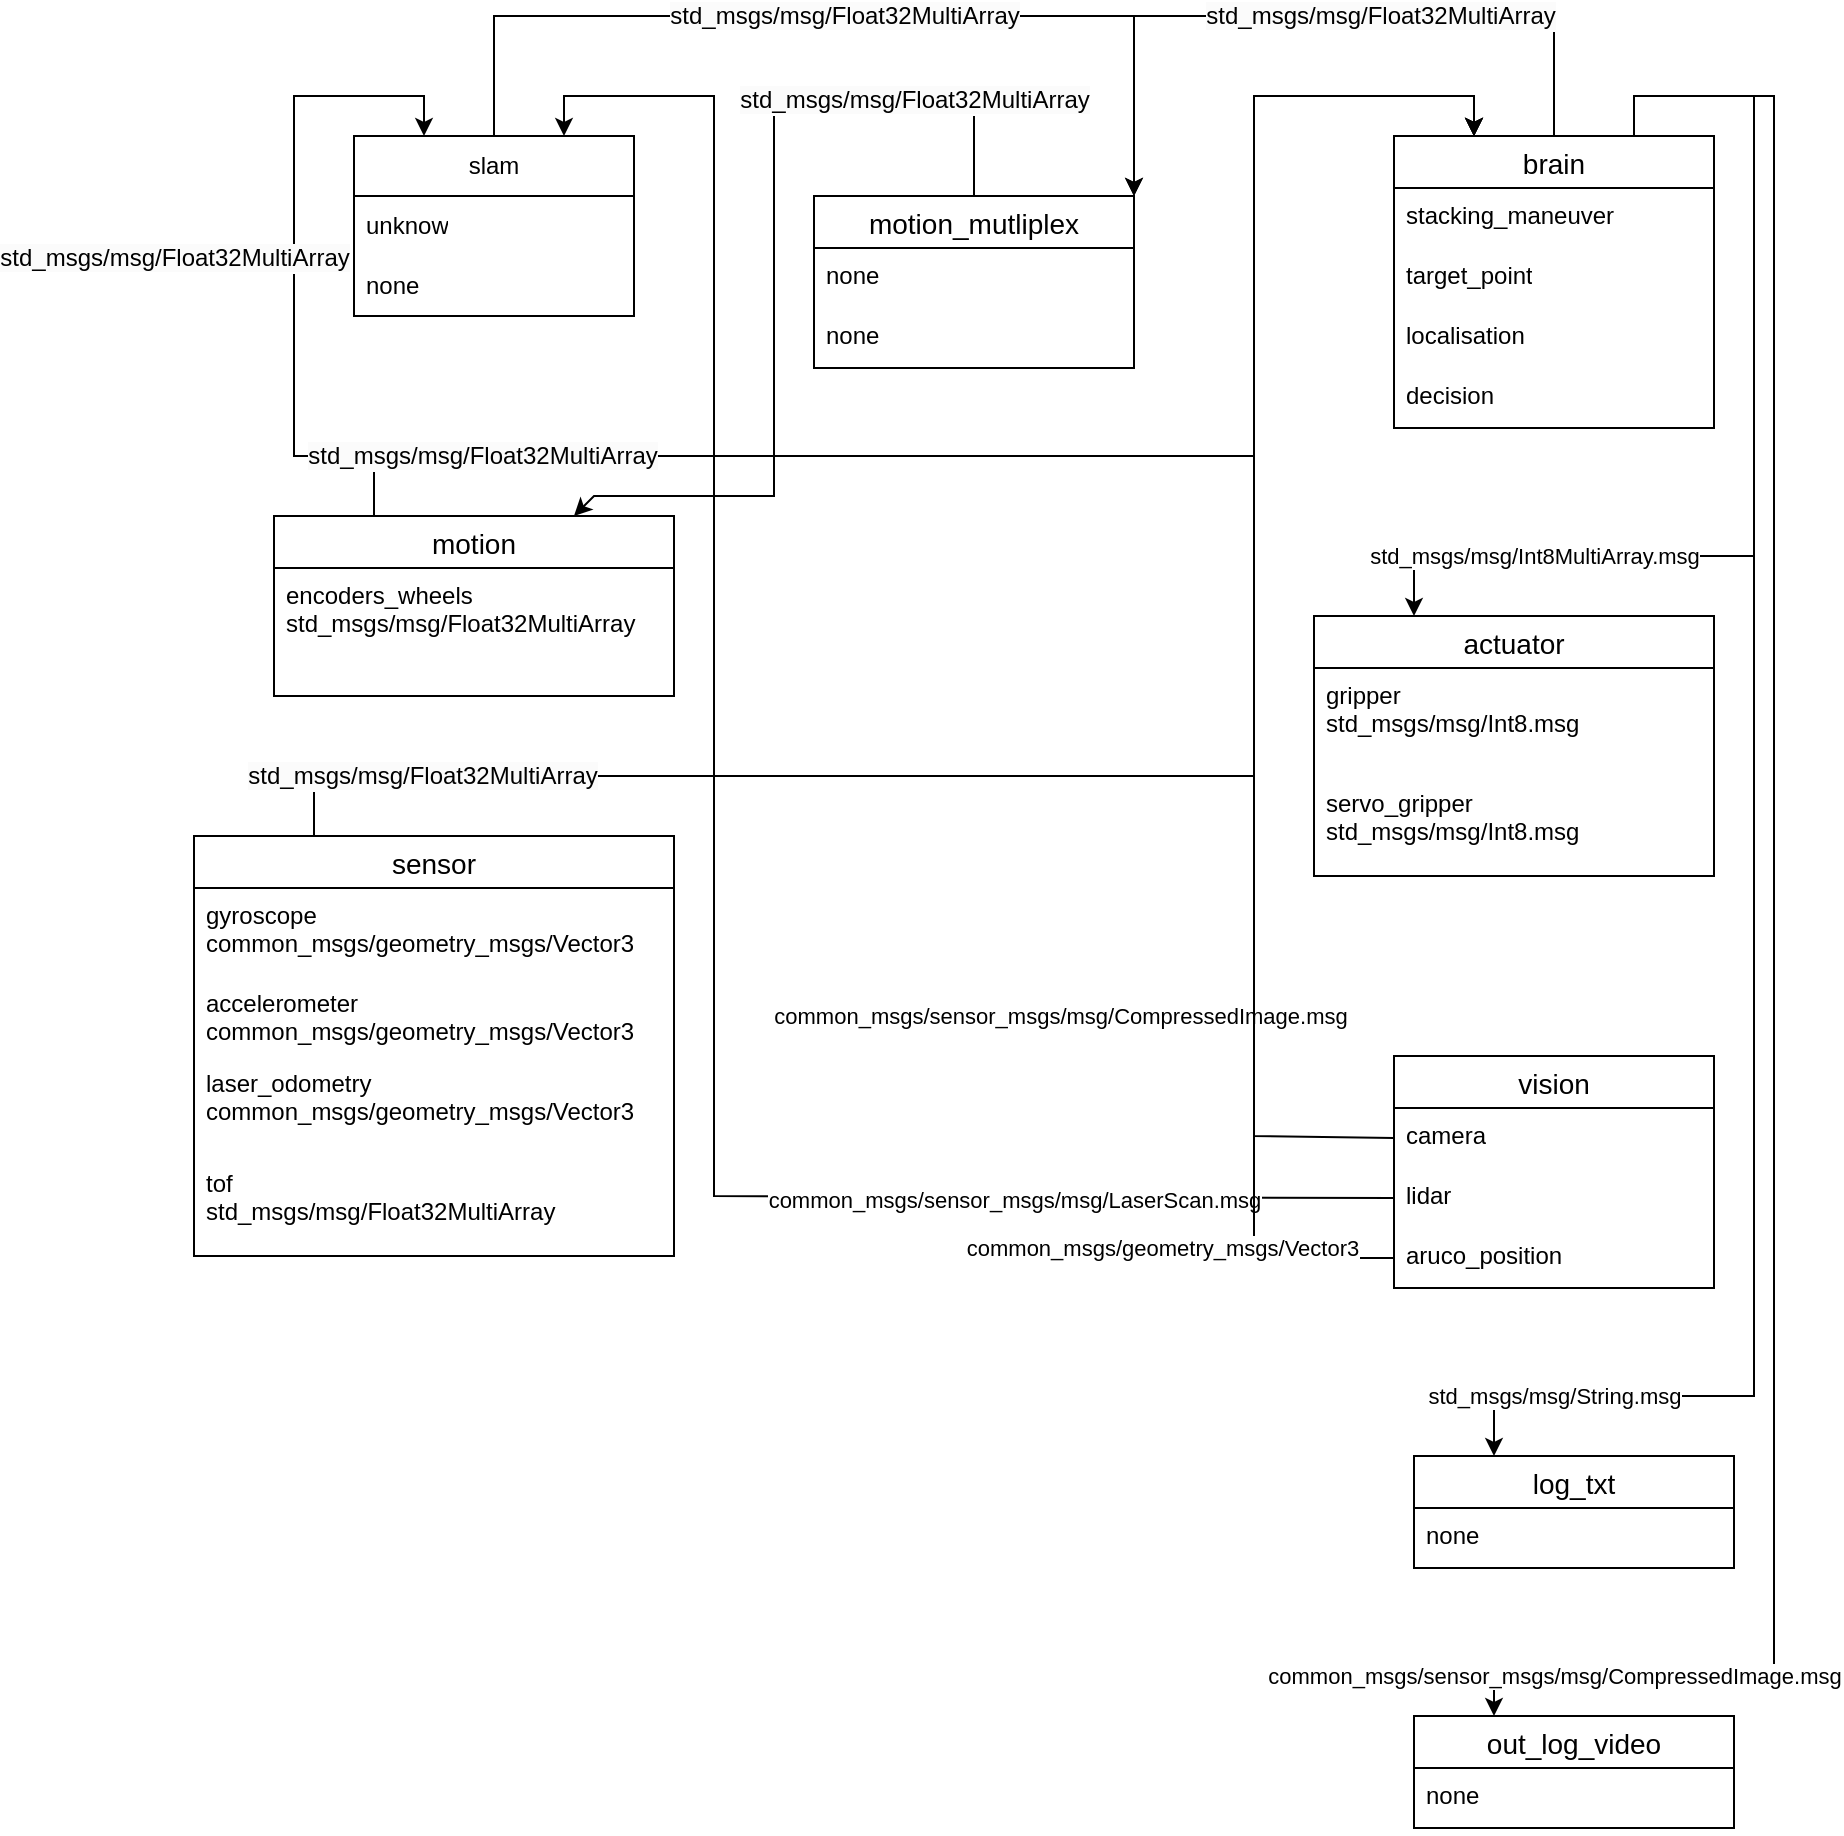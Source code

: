<mxfile version="25.0.1">
  <diagram name="Page-1" id="0Wn39K2W7D7hkB4LfAyV">
    <mxGraphModel dx="1941" dy="1746" grid="1" gridSize="10" guides="1" tooltips="1" connect="1" arrows="1" fold="1" page="1" pageScale="1" pageWidth="827" pageHeight="1169" math="0" shadow="0">
      <root>
        <mxCell id="0" />
        <mxCell id="1" parent="0" />
        <mxCell id="BjPIitblOoQbs2joknER-1" value="actuator" style="swimlane;fontStyle=0;childLayout=stackLayout;horizontal=1;startSize=26;horizontalStack=0;resizeParent=1;resizeParentMax=0;resizeLast=0;collapsible=1;marginBottom=0;align=center;fontSize=14;" parent="1" vertex="1">
          <mxGeometry x="540" y="300" width="200" height="130" as="geometry" />
        </mxCell>
        <mxCell id="BjPIitblOoQbs2joknER-2" value="gripper&lt;br&gt;&lt;div&gt;std_msgs/msg&lt;span style=&quot;background-color: initial;&quot;&gt;/Int8.msg&lt;/span&gt;&lt;/div&gt;&lt;div&gt;&lt;br&gt;&lt;/div&gt;" style="text;strokeColor=none;fillColor=none;spacingLeft=4;spacingRight=4;overflow=hidden;rotatable=0;points=[[0,0.5],[1,0.5]];portConstraint=eastwest;fontSize=12;whiteSpace=wrap;html=1;" parent="BjPIitblOoQbs2joknER-1" vertex="1">
          <mxGeometry y="26" width="200" height="54" as="geometry" />
        </mxCell>
        <mxCell id="BjPIitblOoQbs2joknER-4" value="servo_gripper&lt;br&gt;std_msgs/msg&lt;span style=&quot;background-color: initial;&quot;&gt;/Int8.msg&lt;/span&gt;" style="text;strokeColor=none;fillColor=none;spacingLeft=4;spacingRight=4;overflow=hidden;rotatable=0;points=[[0,0.5],[1,0.5]];portConstraint=eastwest;fontSize=12;whiteSpace=wrap;html=1;" parent="BjPIitblOoQbs2joknER-1" vertex="1">
          <mxGeometry y="80" width="200" height="50" as="geometry" />
        </mxCell>
        <mxCell id="BjPIitblOoQbs2joknER-5" value="vision" style="swimlane;fontStyle=0;childLayout=stackLayout;horizontal=1;startSize=26;horizontalStack=0;resizeParent=1;resizeParentMax=0;resizeLast=0;collapsible=1;marginBottom=0;align=center;fontSize=14;" parent="1" vertex="1">
          <mxGeometry x="580" y="520" width="160" height="116" as="geometry" />
        </mxCell>
        <mxCell id="BjPIitblOoQbs2joknER-6" value="camera" style="text;strokeColor=none;fillColor=none;spacingLeft=4;spacingRight=4;overflow=hidden;rotatable=0;points=[[0,0.5],[1,0.5]];portConstraint=eastwest;fontSize=12;whiteSpace=wrap;html=1;" parent="BjPIitblOoQbs2joknER-5" vertex="1">
          <mxGeometry y="26" width="160" height="30" as="geometry" />
        </mxCell>
        <mxCell id="BjPIitblOoQbs2joknER-7" value="lidar" style="text;strokeColor=none;fillColor=none;spacingLeft=4;spacingRight=4;overflow=hidden;rotatable=0;points=[[0,0.5],[1,0.5]];portConstraint=eastwest;fontSize=12;whiteSpace=wrap;html=1;" parent="BjPIitblOoQbs2joknER-5" vertex="1">
          <mxGeometry y="56" width="160" height="30" as="geometry" />
        </mxCell>
        <mxCell id="BjPIitblOoQbs2joknER-8" value="aruco_position" style="text;strokeColor=none;fillColor=none;spacingLeft=4;spacingRight=4;overflow=hidden;rotatable=0;points=[[0,0.5],[1,0.5]];portConstraint=eastwest;fontSize=12;whiteSpace=wrap;html=1;" parent="BjPIitblOoQbs2joknER-5" vertex="1">
          <mxGeometry y="86" width="160" height="30" as="geometry" />
        </mxCell>
        <mxCell id="BjPIitblOoQbs2joknER-9" value="sensor" style="swimlane;fontStyle=0;childLayout=stackLayout;horizontal=1;startSize=26;horizontalStack=0;resizeParent=1;resizeParentMax=0;resizeLast=0;collapsible=1;marginBottom=0;align=center;fontSize=14;" parent="1" vertex="1">
          <mxGeometry x="-20" y="410" width="240" height="210" as="geometry" />
        </mxCell>
        <mxCell id="BjPIitblOoQbs2joknER-10" value="gyroscope&lt;br&gt;common_msgs/geometry_msgs/Vector3" style="text;strokeColor=none;fillColor=none;spacingLeft=4;spacingRight=4;overflow=hidden;rotatable=0;points=[[0,0.5],[1,0.5]];portConstraint=eastwest;fontSize=12;whiteSpace=wrap;html=1;" parent="BjPIitblOoQbs2joknER-9" vertex="1">
          <mxGeometry y="26" width="240" height="44" as="geometry" />
        </mxCell>
        <mxCell id="BjPIitblOoQbs2joknER-11" value="accelerometer&lt;br&gt;common_msgs/&lt;span style=&quot;background-color: initial;&quot;&gt;geometry_msgs/Vector3&lt;/span&gt;" style="text;strokeColor=none;fillColor=none;spacingLeft=4;spacingRight=4;overflow=hidden;rotatable=0;points=[[0,0.5],[1,0.5]];portConstraint=eastwest;fontSize=12;whiteSpace=wrap;html=1;" parent="BjPIitblOoQbs2joknER-9" vertex="1">
          <mxGeometry y="70" width="240" height="40" as="geometry" />
        </mxCell>
        <mxCell id="cg-evPHRQqjPG4EOtniu-33" value="laser_odometry&lt;br&gt;common_msgs/&lt;span style=&quot;background-color: initial;&quot;&gt;geometry_msgs/Vector3&lt;/span&gt;" style="text;strokeColor=none;fillColor=none;spacingLeft=4;spacingRight=4;overflow=hidden;rotatable=0;points=[[0,0.5],[1,0.5]];portConstraint=eastwest;fontSize=12;whiteSpace=wrap;html=1;" vertex="1" parent="BjPIitblOoQbs2joknER-9">
          <mxGeometry y="110" width="240" height="50" as="geometry" />
        </mxCell>
        <mxCell id="BjPIitblOoQbs2joknER-12" value="tof&lt;div&gt;std_msgs/msg/Float32MultiArray&lt;/div&gt;" style="text;strokeColor=none;fillColor=none;spacingLeft=4;spacingRight=4;overflow=hidden;rotatable=0;points=[[0,0.5],[1,0.5]];portConstraint=eastwest;fontSize=12;whiteSpace=wrap;html=1;" parent="BjPIitblOoQbs2joknER-9" vertex="1">
          <mxGeometry y="160" width="240" height="50" as="geometry" />
        </mxCell>
        <mxCell id="BjPIitblOoQbs2joknER-13" value="motion" style="swimlane;fontStyle=0;childLayout=stackLayout;horizontal=1;startSize=26;horizontalStack=0;resizeParent=1;resizeParentMax=0;resizeLast=0;collapsible=1;marginBottom=0;align=center;fontSize=14;" parent="1" vertex="1">
          <mxGeometry x="20" y="250" width="200" height="90" as="geometry">
            <mxRectangle x="60" y="250" width="80" height="30" as="alternateBounds" />
          </mxGeometry>
        </mxCell>
        <mxCell id="BjPIitblOoQbs2joknER-14" value="encoders_wheels&lt;br&gt;std_msgs/msg/Float32MultiArray" style="text;strokeColor=none;fillColor=none;spacingLeft=4;spacingRight=4;overflow=hidden;rotatable=0;points=[[0,0.5],[1,0.5]];portConstraint=eastwest;fontSize=12;whiteSpace=wrap;html=1;" parent="BjPIitblOoQbs2joknER-13" vertex="1">
          <mxGeometry y="26" width="200" height="64" as="geometry" />
        </mxCell>
        <mxCell id="BjPIitblOoQbs2joknER-17" value="brain" style="swimlane;fontStyle=0;childLayout=stackLayout;horizontal=1;startSize=26;horizontalStack=0;resizeParent=1;resizeParentMax=0;resizeLast=0;collapsible=1;marginBottom=0;align=center;fontSize=14;" parent="1" vertex="1">
          <mxGeometry x="580" y="60" width="160" height="146" as="geometry" />
        </mxCell>
        <mxCell id="BjPIitblOoQbs2joknER-18" value="stacking_maneuver" style="text;strokeColor=none;fillColor=none;spacingLeft=4;spacingRight=4;overflow=hidden;rotatable=0;points=[[0,0.5],[1,0.5]];portConstraint=eastwest;fontSize=12;whiteSpace=wrap;html=1;" parent="BjPIitblOoQbs2joknER-17" vertex="1">
          <mxGeometry y="26" width="160" height="30" as="geometry" />
        </mxCell>
        <mxCell id="BjPIitblOoQbs2joknER-19" value="target_point" style="text;strokeColor=none;fillColor=none;spacingLeft=4;spacingRight=4;overflow=hidden;rotatable=0;points=[[0,0.5],[1,0.5]];portConstraint=eastwest;fontSize=12;whiteSpace=wrap;html=1;" parent="BjPIitblOoQbs2joknER-17" vertex="1">
          <mxGeometry y="56" width="160" height="30" as="geometry" />
        </mxCell>
        <mxCell id="BjPIitblOoQbs2joknER-20" value="localisation" style="text;strokeColor=none;fillColor=none;spacingLeft=4;spacingRight=4;overflow=hidden;rotatable=0;points=[[0,0.5],[1,0.5]];portConstraint=eastwest;fontSize=12;whiteSpace=wrap;html=1;" parent="BjPIitblOoQbs2joknER-17" vertex="1">
          <mxGeometry y="86" width="160" height="30" as="geometry" />
        </mxCell>
        <mxCell id="cg-evPHRQqjPG4EOtniu-43" value="decision" style="text;strokeColor=none;fillColor=none;spacingLeft=4;spacingRight=4;overflow=hidden;rotatable=0;points=[[0,0.5],[1,0.5]];portConstraint=eastwest;fontSize=12;whiteSpace=wrap;html=1;" vertex="1" parent="BjPIitblOoQbs2joknER-17">
          <mxGeometry y="116" width="160" height="30" as="geometry" />
        </mxCell>
        <mxCell id="Kxleunf80NMEaMrHjAYK-2" value="slam" style="swimlane;fontStyle=0;childLayout=stackLayout;horizontal=1;startSize=30;horizontalStack=0;resizeParent=1;resizeParentMax=0;resizeLast=0;collapsible=1;marginBottom=0;whiteSpace=wrap;html=1;" parent="1" vertex="1">
          <mxGeometry x="60" y="60" width="140" height="90" as="geometry" />
        </mxCell>
        <mxCell id="Kxleunf80NMEaMrHjAYK-3" value="unknow" style="text;strokeColor=none;fillColor=none;align=left;verticalAlign=middle;spacingLeft=4;spacingRight=4;overflow=hidden;points=[[0,0.5],[1,0.5]];portConstraint=eastwest;rotatable=0;whiteSpace=wrap;html=1;" parent="Kxleunf80NMEaMrHjAYK-2" vertex="1">
          <mxGeometry y="30" width="140" height="30" as="geometry" />
        </mxCell>
        <mxCell id="Kxleunf80NMEaMrHjAYK-4" value="none" style="text;strokeColor=none;fillColor=none;align=left;verticalAlign=middle;spacingLeft=4;spacingRight=4;overflow=hidden;points=[[0,0.5],[1,0.5]];portConstraint=eastwest;rotatable=0;whiteSpace=wrap;html=1;" parent="Kxleunf80NMEaMrHjAYK-2" vertex="1">
          <mxGeometry y="60" width="140" height="30" as="geometry" />
        </mxCell>
        <mxCell id="cg-evPHRQqjPG4EOtniu-2" value="" style="endArrow=classic;html=1;rounded=0;exitX=0.25;exitY=0;exitDx=0;exitDy=0;entryX=0.25;entryY=0;entryDx=0;entryDy=0;" edge="1" parent="1" source="BjPIitblOoQbs2joknER-13" target="Kxleunf80NMEaMrHjAYK-2">
          <mxGeometry relative="1" as="geometry">
            <mxPoint x="360" y="290" as="sourcePoint" />
            <mxPoint x="460" y="290" as="targetPoint" />
            <Array as="points">
              <mxPoint x="70" y="220" />
              <mxPoint x="30" y="220" />
              <mxPoint x="30" y="40" />
              <mxPoint x="95" y="40" />
            </Array>
          </mxGeometry>
        </mxCell>
        <mxCell id="cg-evPHRQqjPG4EOtniu-3" value="&lt;span style=&quot;font-size: 12px; text-align: left; text-wrap-mode: wrap; background-color: rgb(251, 251, 251);&quot;&gt;std_msgs/msg/Float32MultiArray&lt;/span&gt;" style="edgeLabel;resizable=0;html=1;;align=center;verticalAlign=middle;" connectable="0" vertex="1" parent="cg-evPHRQqjPG4EOtniu-2">
          <mxGeometry relative="1" as="geometry">
            <mxPoint x="-60" y="-2" as="offset" />
          </mxGeometry>
        </mxCell>
        <mxCell id="cg-evPHRQqjPG4EOtniu-4" value="" style="endArrow=classic;html=1;rounded=0;exitX=0;exitY=0.5;exitDx=0;exitDy=0;entryX=0.75;entryY=0;entryDx=0;entryDy=0;" edge="1" parent="1" source="BjPIitblOoQbs2joknER-7" target="Kxleunf80NMEaMrHjAYK-2">
          <mxGeometry relative="1" as="geometry">
            <mxPoint x="430" y="307.5" as="sourcePoint" />
            <mxPoint x="120" y="40" as="targetPoint" />
            <Array as="points">
              <mxPoint x="240" y="590" />
              <mxPoint x="240" y="40" />
              <mxPoint x="165" y="40" />
            </Array>
          </mxGeometry>
        </mxCell>
        <mxCell id="cg-evPHRQqjPG4EOtniu-5" value="common_msgs/sensor_msgs/msg/LaserScan.msg" style="edgeLabel;resizable=0;html=1;;align=center;verticalAlign=middle;" connectable="0" vertex="1" parent="cg-evPHRQqjPG4EOtniu-4">
          <mxGeometry relative="1" as="geometry">
            <mxPoint x="150" y="154" as="offset" />
          </mxGeometry>
        </mxCell>
        <mxCell id="cg-evPHRQqjPG4EOtniu-6" value="" style="endArrow=classic;html=1;rounded=0;entryX=0.25;entryY=0;entryDx=0;entryDy=0;exitX=0.25;exitY=0;exitDx=0;exitDy=0;" edge="1" parent="1" source="BjPIitblOoQbs2joknER-9" target="BjPIitblOoQbs2joknER-17">
          <mxGeometry relative="1" as="geometry">
            <mxPoint x="220" y="490" as="sourcePoint" />
            <mxPoint x="320" y="490" as="targetPoint" />
            <Array as="points">
              <mxPoint x="40" y="380" />
              <mxPoint x="510" y="380" />
              <mxPoint x="510" y="40" />
              <mxPoint x="620" y="40" />
            </Array>
          </mxGeometry>
        </mxCell>
        <mxCell id="cg-evPHRQqjPG4EOtniu-7" value="&lt;span style=&quot;font-size: 12px; text-align: left; text-wrap-mode: wrap; background-color: rgb(251, 251, 251);&quot;&gt;std_msgs/msg/Float32MultiArray&lt;/span&gt;" style="edgeLabel;resizable=0;html=1;;align=center;verticalAlign=middle;" connectable="0" vertex="1" parent="cg-evPHRQqjPG4EOtniu-6">
          <mxGeometry relative="1" as="geometry">
            <mxPoint x="-401" as="offset" />
          </mxGeometry>
        </mxCell>
        <mxCell id="cg-evPHRQqjPG4EOtniu-8" value="" style="endArrow=classic;html=1;rounded=0;exitX=0.75;exitY=0;exitDx=0;exitDy=0;entryX=0.25;entryY=0;entryDx=0;entryDy=0;" edge="1" parent="1" source="BjPIitblOoQbs2joknER-17" target="BjPIitblOoQbs2joknER-1">
          <mxGeometry relative="1" as="geometry">
            <mxPoint x="490" y="60" as="sourcePoint" />
            <mxPoint x="460" y="310" as="targetPoint" />
            <Array as="points">
              <mxPoint x="700" y="40" />
              <mxPoint x="760" y="40" />
              <mxPoint x="760" y="270" />
              <mxPoint x="590" y="270" />
            </Array>
          </mxGeometry>
        </mxCell>
        <mxCell id="cg-evPHRQqjPG4EOtniu-9" value="std_msgs/msg/Int8MultiArray.msg" style="edgeLabel;resizable=0;html=1;;align=center;verticalAlign=middle;" connectable="0" vertex="1" parent="cg-evPHRQqjPG4EOtniu-8">
          <mxGeometry relative="1" as="geometry">
            <mxPoint x="-110" y="55" as="offset" />
          </mxGeometry>
        </mxCell>
        <mxCell id="cg-evPHRQqjPG4EOtniu-10" value="" style="endArrow=classic;html=1;rounded=0;exitX=0;exitY=0.5;exitDx=0;exitDy=0;entryX=0.25;entryY=0;entryDx=0;entryDy=0;" edge="1" parent="1" source="BjPIitblOoQbs2joknER-6" target="BjPIitblOoQbs2joknER-17">
          <mxGeometry relative="1" as="geometry">
            <mxPoint x="460" y="420" as="sourcePoint" />
            <mxPoint x="500" y="30" as="targetPoint" />
            <Array as="points">
              <mxPoint x="510" y="560" />
              <mxPoint x="510" y="40" />
              <mxPoint x="620" y="40" />
            </Array>
          </mxGeometry>
        </mxCell>
        <mxCell id="cg-evPHRQqjPG4EOtniu-11" value="common_msgs/sensor_msgs/msg/CompressedImage.msg" style="edgeLabel;resizable=0;html=1;;align=center;verticalAlign=middle;" connectable="0" vertex="1" parent="cg-evPHRQqjPG4EOtniu-10">
          <mxGeometry relative="1" as="geometry">
            <mxPoint x="-97" y="230" as="offset" />
          </mxGeometry>
        </mxCell>
        <mxCell id="cg-evPHRQqjPG4EOtniu-15" value="motion_mutliplex" style="swimlane;fontStyle=0;childLayout=stackLayout;horizontal=1;startSize=26;horizontalStack=0;resizeParent=1;resizeParentMax=0;resizeLast=0;collapsible=1;marginBottom=0;align=center;fontSize=14;" vertex="1" parent="1">
          <mxGeometry x="290" y="90" width="160" height="86" as="geometry" />
        </mxCell>
        <mxCell id="cg-evPHRQqjPG4EOtniu-16" value="none" style="text;strokeColor=none;fillColor=none;spacingLeft=4;spacingRight=4;overflow=hidden;rotatable=0;points=[[0,0.5],[1,0.5]];portConstraint=eastwest;fontSize=12;whiteSpace=wrap;html=1;" vertex="1" parent="cg-evPHRQqjPG4EOtniu-15">
          <mxGeometry y="26" width="160" height="30" as="geometry" />
        </mxCell>
        <mxCell id="cg-evPHRQqjPG4EOtniu-17" value="none" style="text;strokeColor=none;fillColor=none;spacingLeft=4;spacingRight=4;overflow=hidden;rotatable=0;points=[[0,0.5],[1,0.5]];portConstraint=eastwest;fontSize=12;whiteSpace=wrap;html=1;" vertex="1" parent="cg-evPHRQqjPG4EOtniu-15">
          <mxGeometry y="56" width="160" height="30" as="geometry" />
        </mxCell>
        <mxCell id="cg-evPHRQqjPG4EOtniu-19" value="" style="endArrow=classic;html=1;rounded=0;exitX=0.5;exitY=0;exitDx=0;exitDy=0;entryX=1;entryY=0;entryDx=0;entryDy=0;" edge="1" parent="1" source="BjPIitblOoQbs2joknER-17" target="cg-evPHRQqjPG4EOtniu-15">
          <mxGeometry relative="1" as="geometry">
            <mxPoint x="360" y="310" as="sourcePoint" />
            <mxPoint x="460" y="310" as="targetPoint" />
            <Array as="points">
              <mxPoint x="660" />
              <mxPoint x="450" />
            </Array>
          </mxGeometry>
        </mxCell>
        <mxCell id="cg-evPHRQqjPG4EOtniu-20" value="&lt;span style=&quot;font-size: 12px; text-align: left; text-wrap-mode: wrap; background-color: rgb(251, 251, 251);&quot;&gt;std_msgs/msg/Float32MultiArray&lt;/span&gt;" style="edgeLabel;resizable=0;html=1;;align=center;verticalAlign=middle;" connectable="0" vertex="1" parent="cg-evPHRQqjPG4EOtniu-19">
          <mxGeometry relative="1" as="geometry">
            <mxPoint x="33" as="offset" />
          </mxGeometry>
        </mxCell>
        <mxCell id="cg-evPHRQqjPG4EOtniu-21" value="" style="endArrow=classic;html=1;rounded=0;exitX=0.5;exitY=0;exitDx=0;exitDy=0;entryX=1;entryY=0;entryDx=0;entryDy=0;" edge="1" parent="1" source="Kxleunf80NMEaMrHjAYK-2" target="cg-evPHRQqjPG4EOtniu-15">
          <mxGeometry relative="1" as="geometry">
            <mxPoint x="360" y="210" as="sourcePoint" />
            <mxPoint x="460" y="210" as="targetPoint" />
            <Array as="points">
              <mxPoint x="130" />
              <mxPoint x="280" />
              <mxPoint x="450" />
            </Array>
          </mxGeometry>
        </mxCell>
        <mxCell id="cg-evPHRQqjPG4EOtniu-22" value="&lt;span style=&quot;font-size: 12px; text-align: left; text-wrap-mode: wrap; background-color: rgb(251, 251, 251);&quot;&gt;std_msgs/msg/Float32MultiArray&lt;/span&gt;" style="edgeLabel;resizable=0;html=1;;align=center;verticalAlign=middle;" connectable="0" vertex="1" parent="cg-evPHRQqjPG4EOtniu-21">
          <mxGeometry relative="1" as="geometry" />
        </mxCell>
        <mxCell id="cg-evPHRQqjPG4EOtniu-23" value="" style="endArrow=classic;html=1;rounded=0;exitX=0.25;exitY=0;exitDx=0;exitDy=0;entryX=0.25;entryY=0;entryDx=0;entryDy=0;" edge="1" parent="1" source="BjPIitblOoQbs2joknER-13" target="BjPIitblOoQbs2joknER-17">
          <mxGeometry relative="1" as="geometry">
            <mxPoint x="360" y="210" as="sourcePoint" />
            <mxPoint x="460" y="210" as="targetPoint" />
            <Array as="points">
              <mxPoint x="70" y="220" />
              <mxPoint x="140" y="220" />
              <mxPoint x="360" y="220" />
              <mxPoint x="200" y="220" />
              <mxPoint x="180" y="220" />
              <mxPoint x="510" y="220" />
              <mxPoint x="510" y="40" />
              <mxPoint x="620" y="40" />
            </Array>
          </mxGeometry>
        </mxCell>
        <mxCell id="cg-evPHRQqjPG4EOtniu-24" value="&lt;span style=&quot;font-size: 12px; text-align: left; text-wrap-mode: wrap; background-color: rgb(251, 251, 251);&quot;&gt;std_msgs/msg/Float32MultiArray&lt;/span&gt;" style="edgeLabel;resizable=0;html=1;;align=center;verticalAlign=middle;" connectable="0" vertex="1" parent="cg-evPHRQqjPG4EOtniu-23">
          <mxGeometry relative="1" as="geometry">
            <mxPoint x="-126" as="offset" />
          </mxGeometry>
        </mxCell>
        <mxCell id="cg-evPHRQqjPG4EOtniu-25" value="" style="endArrow=classic;html=1;rounded=0;exitX=0.5;exitY=0;exitDx=0;exitDy=0;entryX=0.75;entryY=0;entryDx=0;entryDy=0;" edge="1" parent="1" source="cg-evPHRQqjPG4EOtniu-15" target="BjPIitblOoQbs2joknER-13">
          <mxGeometry relative="1" as="geometry">
            <mxPoint x="360" y="210" as="sourcePoint" />
            <mxPoint x="460" y="210" as="targetPoint" />
            <Array as="points">
              <mxPoint x="370" y="40" />
              <mxPoint x="270" y="40" />
              <mxPoint x="270" y="240" />
              <mxPoint x="230" y="240" />
              <mxPoint x="180" y="240" />
            </Array>
          </mxGeometry>
        </mxCell>
        <mxCell id="cg-evPHRQqjPG4EOtniu-26" value="&lt;span style=&quot;font-size: 12px; text-align: left; text-wrap-mode: wrap; background-color: rgb(251, 251, 251);&quot;&gt;std_msgs/msg/Float32MultiArray&lt;/span&gt;" style="edgeLabel;resizable=0;html=1;;align=center;verticalAlign=middle;" connectable="0" vertex="1" parent="cg-evPHRQqjPG4EOtniu-25">
          <mxGeometry relative="1" as="geometry">
            <mxPoint x="70" y="-75" as="offset" />
          </mxGeometry>
        </mxCell>
        <mxCell id="cg-evPHRQqjPG4EOtniu-27" value="log_txt" style="swimlane;fontStyle=0;childLayout=stackLayout;horizontal=1;startSize=26;horizontalStack=0;resizeParent=1;resizeParentMax=0;resizeLast=0;collapsible=1;marginBottom=0;align=center;fontSize=14;" vertex="1" parent="1">
          <mxGeometry x="590" y="720" width="160" height="56" as="geometry" />
        </mxCell>
        <mxCell id="cg-evPHRQqjPG4EOtniu-30" value="none" style="text;strokeColor=none;fillColor=none;spacingLeft=4;spacingRight=4;overflow=hidden;rotatable=0;points=[[0,0.5],[1,0.5]];portConstraint=eastwest;fontSize=12;whiteSpace=wrap;html=1;" vertex="1" parent="cg-evPHRQqjPG4EOtniu-27">
          <mxGeometry y="26" width="160" height="30" as="geometry" />
        </mxCell>
        <mxCell id="cg-evPHRQqjPG4EOtniu-31" value="" style="endArrow=classic;html=1;rounded=0;exitX=0.75;exitY=0;exitDx=0;exitDy=0;entryX=0.25;entryY=0;entryDx=0;entryDy=0;" edge="1" parent="1" source="BjPIitblOoQbs2joknER-17" target="cg-evPHRQqjPG4EOtniu-27">
          <mxGeometry relative="1" as="geometry">
            <mxPoint x="340" y="270" as="sourcePoint" />
            <mxPoint x="440" y="270" as="targetPoint" />
            <Array as="points">
              <mxPoint x="700" y="40" />
              <mxPoint x="760" y="40" />
              <mxPoint x="760" y="210" />
              <mxPoint x="760" y="690" />
              <mxPoint x="630" y="690" />
            </Array>
          </mxGeometry>
        </mxCell>
        <mxCell id="cg-evPHRQqjPG4EOtniu-32" value="std_msgs/msg/String.msg" style="edgeLabel;resizable=0;html=1;;align=center;verticalAlign=middle;" connectable="0" vertex="1" parent="cg-evPHRQqjPG4EOtniu-31">
          <mxGeometry relative="1" as="geometry">
            <mxPoint x="-100" y="285" as="offset" />
          </mxGeometry>
        </mxCell>
        <mxCell id="cg-evPHRQqjPG4EOtniu-37" value="out_log_video" style="swimlane;fontStyle=0;childLayout=stackLayout;horizontal=1;startSize=26;horizontalStack=0;resizeParent=1;resizeParentMax=0;resizeLast=0;collapsible=1;marginBottom=0;align=center;fontSize=14;" vertex="1" parent="1">
          <mxGeometry x="590" y="850" width="160" height="56" as="geometry" />
        </mxCell>
        <mxCell id="cg-evPHRQqjPG4EOtniu-38" value="none" style="text;strokeColor=none;fillColor=none;spacingLeft=4;spacingRight=4;overflow=hidden;rotatable=0;points=[[0,0.5],[1,0.5]];portConstraint=eastwest;fontSize=12;whiteSpace=wrap;html=1;" vertex="1" parent="cg-evPHRQqjPG4EOtniu-37">
          <mxGeometry y="26" width="160" height="30" as="geometry" />
        </mxCell>
        <mxCell id="cg-evPHRQqjPG4EOtniu-39" value="" style="endArrow=classic;html=1;rounded=0;exitX=0.75;exitY=0;exitDx=0;exitDy=0;entryX=0.25;entryY=0;entryDx=0;entryDy=0;" edge="1" parent="1" source="BjPIitblOoQbs2joknER-17" target="cg-evPHRQqjPG4EOtniu-37">
          <mxGeometry relative="1" as="geometry">
            <mxPoint x="710" y="72" as="sourcePoint" />
            <mxPoint x="640" y="650" as="targetPoint" />
            <Array as="points">
              <mxPoint x="700" y="40" />
              <mxPoint x="770" y="40" />
              <mxPoint x="770" y="220" />
              <mxPoint x="770" y="830" />
              <mxPoint x="630" y="830" />
            </Array>
          </mxGeometry>
        </mxCell>
        <mxCell id="cg-evPHRQqjPG4EOtniu-40" value="common_msgs/sensor_msgs/msg/CompressedImage.msg" style="edgeLabel;resizable=0;html=1;;align=center;verticalAlign=middle;" connectable="0" vertex="1" parent="cg-evPHRQqjPG4EOtniu-39">
          <mxGeometry relative="1" as="geometry">
            <mxPoint x="-110" y="360" as="offset" />
          </mxGeometry>
        </mxCell>
        <mxCell id="cg-evPHRQqjPG4EOtniu-44" value="" style="endArrow=classic;html=1;rounded=0;exitX=0;exitY=0.5;exitDx=0;exitDy=0;entryX=0.25;entryY=0;entryDx=0;entryDy=0;" edge="1" parent="1" source="BjPIitblOoQbs2joknER-8" target="BjPIitblOoQbs2joknER-17">
          <mxGeometry relative="1" as="geometry">
            <mxPoint x="590" y="571" as="sourcePoint" />
            <mxPoint x="630" y="70" as="targetPoint" />
            <Array as="points">
              <mxPoint x="510" y="621" />
              <mxPoint x="510" y="40" />
              <mxPoint x="620" y="40" />
            </Array>
          </mxGeometry>
        </mxCell>
        <mxCell id="cg-evPHRQqjPG4EOtniu-45" value="common_msgs/geometry_msgs/Vector3" style="edgeLabel;resizable=0;html=1;;align=center;verticalAlign=middle;" connectable="0" vertex="1" parent="cg-evPHRQqjPG4EOtniu-44">
          <mxGeometry relative="1" as="geometry">
            <mxPoint x="-46" y="315" as="offset" />
          </mxGeometry>
        </mxCell>
      </root>
    </mxGraphModel>
  </diagram>
</mxfile>
